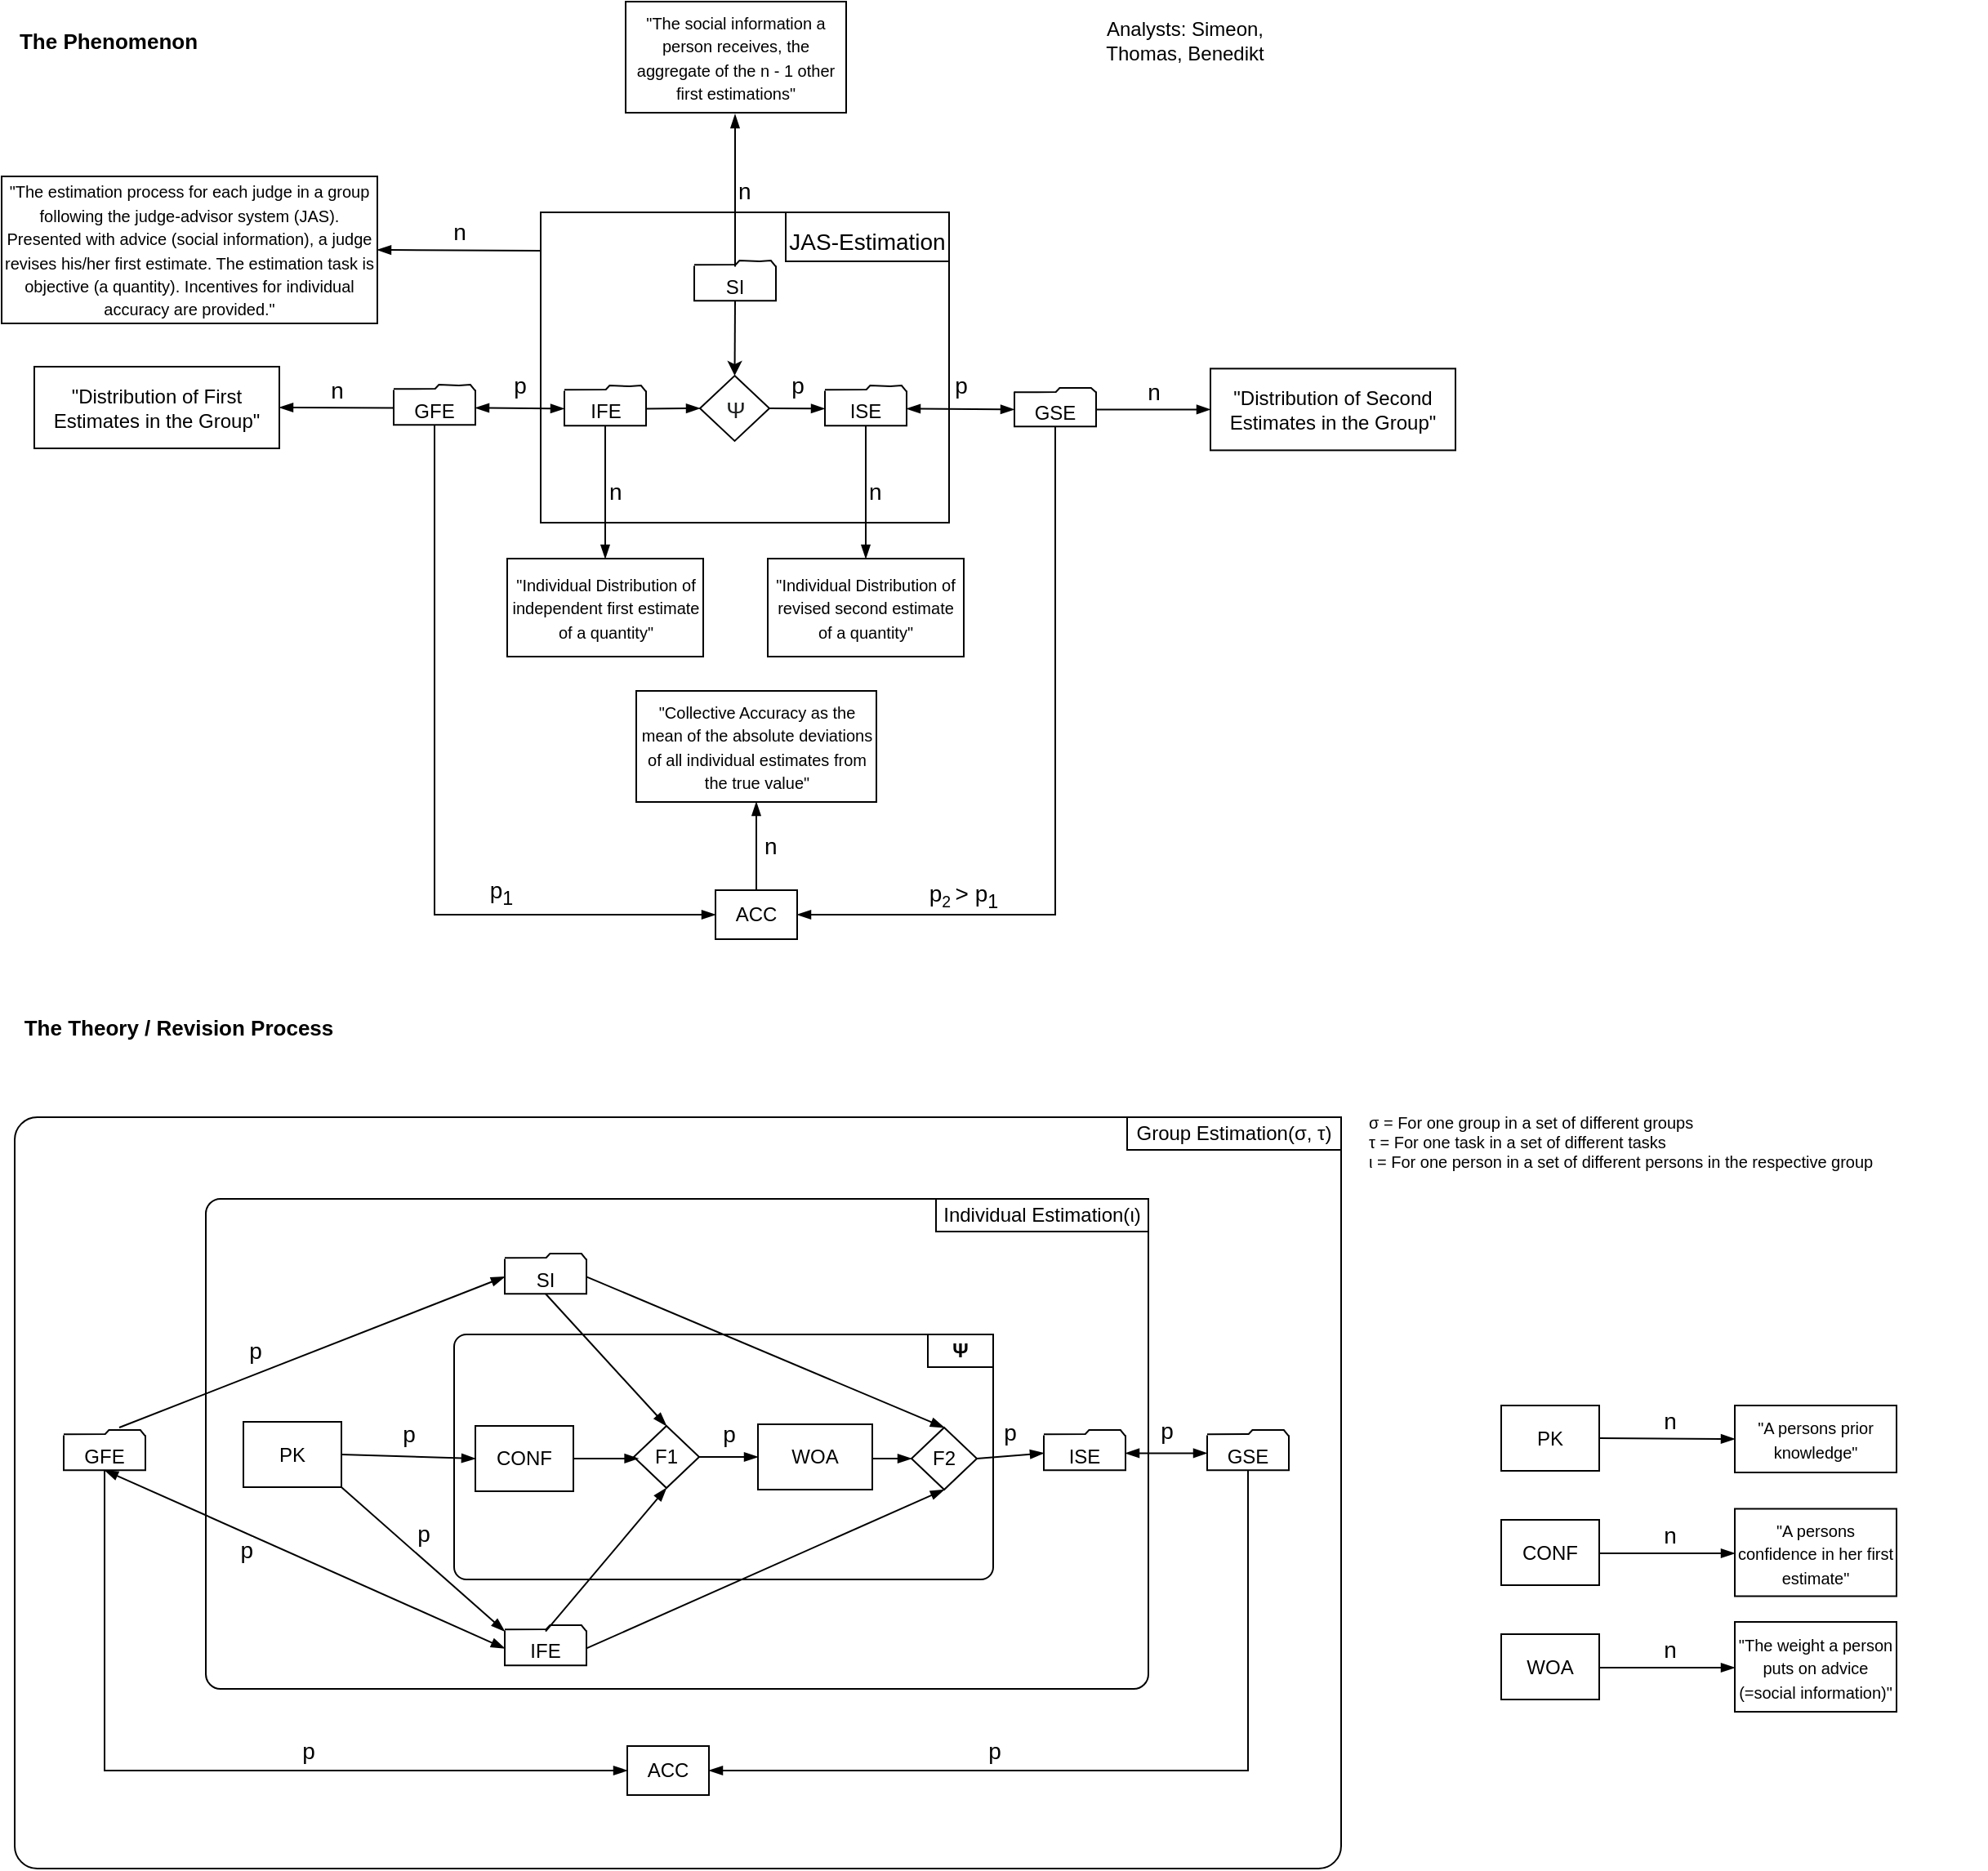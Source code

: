 <mxfile version="26.0.9">
  <diagram name="Seite-1" id="D0O71EZ3dAHFgvD9VpbM">
    <mxGraphModel dx="1646" dy="1906" grid="0" gridSize="10" guides="1" tooltips="1" connect="1" arrows="1" fold="1" page="1" pageScale="1" pageWidth="827" pageHeight="1169" math="0" shadow="0">
      <root>
        <mxCell id="0" />
        <mxCell id="1" parent="0" />
        <mxCell id="2JtB2OqjBHgqzNVbI8b7-13" value="" style="rounded=1;whiteSpace=wrap;html=1;fillColor=none;strokeColor=#000000;arcSize=3;connectable=0;movable=1;" parent="1" vertex="1">
          <mxGeometry x="28" y="704" width="812" height="460" as="geometry" />
        </mxCell>
        <mxCell id="Shn5P3ll9amkj_p7jJET-41" value="" style="group" parent="1" connectable="0" vertex="1">
          <mxGeometry x="320" y="150" width="320" height="200" as="geometry" />
        </mxCell>
        <mxCell id="Shn5P3ll9amkj_p7jJET-42" value="" style="rounded=0;whiteSpace=wrap;html=1;fillColor=none;" parent="Shn5P3ll9amkj_p7jJET-41" vertex="1">
          <mxGeometry x="30" width="250" height="190" as="geometry" />
        </mxCell>
        <mxCell id="Shn5P3ll9amkj_p7jJET-43" value="&lt;font style=&quot;font-size: 14px;&quot;&gt;JAS-Estimation&lt;/font&gt;" style="rounded=0;whiteSpace=wrap;html=1;fontSize=20;" parent="Shn5P3ll9amkj_p7jJET-41" vertex="1">
          <mxGeometry x="180" width="100" height="30" as="geometry" />
        </mxCell>
        <mxCell id="Shn5P3ll9amkj_p7jJET-45" value="" style="endArrow=classic;html=1;rounded=0;entryX=0.5;entryY=0;entryDx=0;entryDy=0;exitX=0.5;exitY=1;exitDx=0;exitDy=0;" parent="Shn5P3ll9amkj_p7jJET-41" source="Shn5P3ll9amkj_p7jJET-91" target="Gq9ENAf4GL5btWEFlGum-12" edge="1">
          <mxGeometry width="50" height="50" relative="1" as="geometry">
            <mxPoint x="150" y="60" as="sourcePoint" />
            <mxPoint x="150.0" y="100" as="targetPoint" />
          </mxGeometry>
        </mxCell>
        <mxCell id="Shn5P3ll9amkj_p7jJET-82" value="" style="group;fillColor=default;fontSize=20;" parent="Shn5P3ll9amkj_p7jJET-41" connectable="0" vertex="1">
          <mxGeometry x="44.5" y="104.5" width="50" height="25" as="geometry" />
        </mxCell>
        <mxCell id="Shn5P3ll9amkj_p7jJET-83" value="" style="endArrow=none;html=1;rounded=0;entryX=1;entryY=0;entryDx=0;entryDy=0;" parent="Shn5P3ll9amkj_p7jJET-82" target="Shn5P3ll9amkj_p7jJET-84" edge="1">
          <mxGeometry width="50" height="50" relative="1" as="geometry">
            <mxPoint y="4.167" as="sourcePoint" />
            <mxPoint x="50" y="4.167" as="targetPoint" />
            <Array as="points">
              <mxPoint x="25.385" y="4" />
              <mxPoint x="27.692" y="1.5" />
              <mxPoint x="40" y="2" />
              <mxPoint x="46.923" y="1.5" />
            </Array>
          </mxGeometry>
        </mxCell>
        <mxCell id="Shn5P3ll9amkj_p7jJET-84" value="&lt;font style=&quot;font-size: 12px;&quot;&gt;IFE&lt;/font&gt;" style="shape=partialRectangle;whiteSpace=wrap;html=1;bottom=1;right=1;left=1;top=0;fillColor=none;routingCenterX=-0.5;fontSize=18;" parent="Shn5P3ll9amkj_p7jJET-82" vertex="1">
          <mxGeometry y="5.278" width="50" height="20.833" as="geometry" />
        </mxCell>
        <mxCell id="Shn5P3ll9amkj_p7jJET-85" value="" style="group;fillColor=default;fontSize=20;" parent="Shn5P3ll9amkj_p7jJET-41" connectable="0" vertex="1">
          <mxGeometry x="204" y="104.5" width="50" height="25" as="geometry" />
        </mxCell>
        <mxCell id="Shn5P3ll9amkj_p7jJET-86" value="" style="endArrow=none;html=1;rounded=0;entryX=1;entryY=0;entryDx=0;entryDy=0;" parent="Shn5P3ll9amkj_p7jJET-85" target="Shn5P3ll9amkj_p7jJET-87" edge="1">
          <mxGeometry width="50" height="50" relative="1" as="geometry">
            <mxPoint y="4.167" as="sourcePoint" />
            <mxPoint x="50" y="4.167" as="targetPoint" />
            <Array as="points">
              <mxPoint x="25.385" y="4" />
              <mxPoint x="27.692" y="1.5" />
              <mxPoint x="40" y="2" />
              <mxPoint x="46.923" y="1.5" />
            </Array>
          </mxGeometry>
        </mxCell>
        <mxCell id="Shn5P3ll9amkj_p7jJET-87" value="&lt;font style=&quot;font-size: 12px;&quot;&gt;ISE&lt;/font&gt;" style="shape=partialRectangle;whiteSpace=wrap;html=1;bottom=1;right=1;left=1;top=0;fillColor=none;routingCenterX=-0.5;fontSize=18;" parent="Shn5P3ll9amkj_p7jJET-85" vertex="1">
          <mxGeometry y="5.278" width="50" height="20.833" as="geometry" />
        </mxCell>
        <mxCell id="Shn5P3ll9amkj_p7jJET-89" value="" style="group;fillColor=default;fontSize=20;" parent="Shn5P3ll9amkj_p7jJET-41" connectable="0" vertex="1">
          <mxGeometry x="124" y="28" width="50" height="25" as="geometry" />
        </mxCell>
        <mxCell id="Shn5P3ll9amkj_p7jJET-90" value="" style="endArrow=none;html=1;rounded=0;entryX=1;entryY=0;entryDx=0;entryDy=0;" parent="Shn5P3ll9amkj_p7jJET-89" target="Shn5P3ll9amkj_p7jJET-91" edge="1">
          <mxGeometry width="50" height="50" relative="1" as="geometry">
            <mxPoint y="4.167" as="sourcePoint" />
            <mxPoint x="50" y="4.167" as="targetPoint" />
            <Array as="points">
              <mxPoint x="25.385" y="4" />
              <mxPoint x="27.692" y="1.5" />
              <mxPoint x="40" y="2" />
              <mxPoint x="46.923" y="1.5" />
            </Array>
          </mxGeometry>
        </mxCell>
        <mxCell id="Shn5P3ll9amkj_p7jJET-91" value="&lt;font style=&quot;font-size: 12px;&quot;&gt;SI&lt;/font&gt;" style="shape=partialRectangle;whiteSpace=wrap;html=1;bottom=1;right=1;left=1;top=0;fillColor=none;routingCenterX=-0.5;fontSize=18;" parent="Shn5P3ll9amkj_p7jJET-89" vertex="1">
          <mxGeometry y="5.278" width="50" height="20.833" as="geometry" />
        </mxCell>
        <mxCell id="Shn5P3ll9amkj_p7jJET-96" value="" style="endArrow=blockThin;html=1;rounded=0;labelPosition=center;verticalLabelPosition=top;align=center;verticalAlign=bottom;spacingBottom=3;strokeWidth=1;endFill=1;exitX=1;exitY=0.5;exitDx=0;exitDy=0;labelBackgroundColor=none;entryX=0;entryY=0.5;entryDx=0;entryDy=0;" parent="Shn5P3ll9amkj_p7jJET-41" source="Shn5P3ll9amkj_p7jJET-84" target="Gq9ENAf4GL5btWEFlGum-12" edge="1">
          <mxGeometry width="50" height="50" relative="1" as="geometry">
            <mxPoint x="94.5" y="119.66" as="sourcePoint" />
            <mxPoint x="130" y="120" as="targetPoint" />
          </mxGeometry>
        </mxCell>
        <mxCell id="Shn5P3ll9amkj_p7jJET-98" value="&lt;font style=&quot;font-size: 14px;&quot;&gt;p&lt;/font&gt;" style="endArrow=blockThin;html=1;rounded=0;labelPosition=center;verticalLabelPosition=top;align=center;verticalAlign=bottom;spacingBottom=3;strokeWidth=1;endFill=1;exitX=1;exitY=0.5;exitDx=0;exitDy=0;labelBackgroundColor=none;entryX=0;entryY=0.5;entryDx=0;entryDy=0;" parent="Shn5P3ll9amkj_p7jJET-41" source="Gq9ENAf4GL5btWEFlGum-12" target="Shn5P3ll9amkj_p7jJET-87" edge="1">
          <mxGeometry width="50" height="50" relative="1" as="geometry">
            <mxPoint x="170.0" y="120" as="sourcePoint" />
            <mxPoint x="200" y="120" as="targetPoint" />
          </mxGeometry>
        </mxCell>
        <mxCell id="Gq9ENAf4GL5btWEFlGum-12" value="&lt;span style=&quot;color: rgb(32, 33, 34); font-family: sans-serif; font-size: 14px; text-align: left; background-color: rgb(255, 255, 255);&quot;&gt;Ψ&lt;/span&gt;" style="rhombus;whiteSpace=wrap;html=1;strokeColor=default;fillColor=default;fontColor=default;fontSize=15;" parent="Shn5P3ll9amkj_p7jJET-41" vertex="1">
          <mxGeometry x="127.5" y="100" width="42.5" height="40" as="geometry" />
        </mxCell>
        <mxCell id="Shn5P3ll9amkj_p7jJET-48" value="&lt;font style=&quot;font-size: 10px;&quot;&gt;&quot;Individual Distribution of independent first estimate of a quantity&quot;&lt;/font&gt;" style="rounded=0;whiteSpace=wrap;html=1;fillColor=#FFFFFF;" parent="1" vertex="1">
          <mxGeometry x="329.5" y="362" width="120" height="60" as="geometry" />
        </mxCell>
        <mxCell id="Shn5P3ll9amkj_p7jJET-52" value="&lt;font style=&quot;font-size: 10px;&quot;&gt;&quot;Individual Distribution of revised second estimate of a quantity&quot;&lt;/font&gt;" style="rounded=0;whiteSpace=wrap;html=1;fillColor=#FFFFFF;" parent="1" vertex="1">
          <mxGeometry x="489" y="362" width="120" height="60" as="geometry" />
        </mxCell>
        <mxCell id="Shn5P3ll9amkj_p7jJET-51" value="&lt;font style=&quot;font-size: 14px;&quot;&gt;n&lt;/font&gt;" style="endArrow=blockThin;html=1;rounded=0;labelPosition=right;verticalLabelPosition=middle;align=left;verticalAlign=middle;strokeWidth=1;endFill=1;entryX=0.5;entryY=0;entryDx=0;entryDy=0;labelBackgroundColor=none;" parent="1" source="Shn5P3ll9amkj_p7jJET-87" target="Shn5P3ll9amkj_p7jJET-52" edge="1">
          <mxGeometry width="50" height="50" relative="1" as="geometry">
            <mxPoint x="550" y="290" as="sourcePoint" />
            <mxPoint x="549.71" y="360" as="targetPoint" />
          </mxGeometry>
        </mxCell>
        <mxCell id="Shn5P3ll9amkj_p7jJET-58" value="&lt;font style=&quot;font-size: 14px;&quot;&gt;n&lt;/font&gt;" style="endArrow=blockThin;html=1;rounded=0;labelPosition=center;verticalLabelPosition=top;align=center;verticalAlign=bottom;strokeWidth=1;endFill=1;exitX=0;exitY=0.124;exitDx=0;exitDy=0;exitPerimeter=0;entryX=1;entryY=0.5;entryDx=0;entryDy=0;" parent="1" source="Shn5P3ll9amkj_p7jJET-42" target="Shn5P3ll9amkj_p7jJET-59" edge="1">
          <mxGeometry width="50" height="50" relative="1" as="geometry">
            <mxPoint x="350" y="170" as="sourcePoint" />
            <mxPoint x="250" y="170" as="targetPoint" />
          </mxGeometry>
        </mxCell>
        <mxCell id="Shn5P3ll9amkj_p7jJET-59" value="&lt;font style=&quot;font-size: 10px;&quot;&gt;&quot;The estimation process for each judge in a group following the judge-advisor system (JAS). Presented with advice (social information), a judge revises his/her first estimate. The estimation task is objective (a quantity). Incentives for individual accuracy are provided.&quot;&lt;/font&gt;" style="rounded=0;whiteSpace=wrap;html=1;fillColor=#FFFFFF;" parent="1" vertex="1">
          <mxGeometry x="20" y="128" width="230" height="90" as="geometry" />
        </mxCell>
        <mxCell id="Gq9ENAf4GL5btWEFlGum-8" value="&lt;div&gt;&lt;span lang=&quot;und-Grek&quot; class=&quot;Grek&quot;&gt;σ = For one group in a set of different groups&lt;/span&gt;&lt;/div&gt;&lt;div&gt;&lt;span lang=&quot;und-Grek&quot; class=&quot;Grek&quot;&gt;τ = For one task in a set of different tasks&lt;/span&gt;&lt;/div&gt;&lt;div&gt;&lt;span lang=&quot;und-Grek&quot; class=&quot;Grek&quot;&gt;ι = For one person in a set of different persons in the respective group&lt;/span&gt;&lt;/div&gt;" style="text;html=1;align=left;verticalAlign=middle;whiteSpace=wrap;rounded=0;fontSize=10;" parent="1" vertex="1">
          <mxGeometry x="855" y="704" width="380" height="30" as="geometry" />
        </mxCell>
        <mxCell id="Shn5P3ll9amkj_p7jJET-102" value="" style="group;fillColor=default;fontSize=20;" parent="1" connectable="0" vertex="1">
          <mxGeometry x="640" y="256" width="50" height="25" as="geometry" />
        </mxCell>
        <mxCell id="Shn5P3ll9amkj_p7jJET-103" value="" style="endArrow=none;html=1;rounded=0;entryX=1;entryY=0;entryDx=0;entryDy=0;" parent="Shn5P3ll9amkj_p7jJET-102" target="Shn5P3ll9amkj_p7jJET-104" edge="1">
          <mxGeometry width="50" height="50" relative="1" as="geometry">
            <mxPoint y="4.167" as="sourcePoint" />
            <mxPoint x="50" y="4.167" as="targetPoint" />
            <Array as="points">
              <mxPoint x="25.385" y="4" />
              <mxPoint x="27.692" y="1.5" />
              <mxPoint x="46.923" y="1.5" />
            </Array>
          </mxGeometry>
        </mxCell>
        <mxCell id="Shn5P3ll9amkj_p7jJET-104" value="&lt;font style=&quot;font-size: 12px;&quot;&gt;GSE&lt;/font&gt;" style="shape=partialRectangle;whiteSpace=wrap;html=1;bottom=1;right=1;left=1;top=0;fillColor=none;routingCenterX=-0.5;fontSize=18;" parent="Shn5P3ll9amkj_p7jJET-102" vertex="1">
          <mxGeometry y="4.278" width="50" height="20.833" as="geometry" />
        </mxCell>
        <mxCell id="Shn5P3ll9amkj_p7jJET-105" value="&lt;font style=&quot;font-size: 14px;&quot;&gt;p&lt;/font&gt;" style="endArrow=blockThin;html=1;rounded=0;labelPosition=center;verticalLabelPosition=top;align=center;verticalAlign=bottom;spacingBottom=3;strokeWidth=1;endFill=1;entryX=0;entryY=0.5;entryDx=0;entryDy=0;exitX=1;exitY=0.5;exitDx=0;exitDy=0;labelBackgroundColor=none;startArrow=blockThin;startFill=1;" parent="1" source="Shn5P3ll9amkj_p7jJET-87" target="Shn5P3ll9amkj_p7jJET-104" edge="1">
          <mxGeometry width="50" height="50" relative="1" as="geometry">
            <mxPoint x="580" y="276" as="sourcePoint" />
            <mxPoint x="581" y="305.83" as="targetPoint" />
          </mxGeometry>
        </mxCell>
        <mxCell id="Shn5P3ll9amkj_p7jJET-106" value="" style="group;fillColor=default;fontSize=20;" parent="1" connectable="0" vertex="1">
          <mxGeometry x="260" y="254" width="50" height="25" as="geometry" />
        </mxCell>
        <mxCell id="Shn5P3ll9amkj_p7jJET-107" value="" style="endArrow=none;html=1;rounded=0;entryX=1;entryY=0;entryDx=0;entryDy=0;" parent="Shn5P3ll9amkj_p7jJET-106" target="Shn5P3ll9amkj_p7jJET-108" edge="1">
          <mxGeometry width="50" height="50" relative="1" as="geometry">
            <mxPoint y="4.167" as="sourcePoint" />
            <mxPoint x="50" y="4.167" as="targetPoint" />
            <Array as="points">
              <mxPoint x="25.385" y="4" />
              <mxPoint x="27.692" y="1.5" />
              <mxPoint x="40" y="2" />
              <mxPoint x="46.923" y="1.5" />
            </Array>
          </mxGeometry>
        </mxCell>
        <mxCell id="Shn5P3ll9amkj_p7jJET-108" value="&lt;font style=&quot;font-size: 12px;&quot;&gt;GFE&lt;/font&gt;" style="shape=partialRectangle;whiteSpace=wrap;html=1;bottom=1;right=1;left=1;top=0;fillColor=none;routingCenterX=-0.5;fontSize=18;" parent="Shn5P3ll9amkj_p7jJET-106" vertex="1">
          <mxGeometry y="5.278" width="50" height="20.833" as="geometry" />
        </mxCell>
        <mxCell id="Shn5P3ll9amkj_p7jJET-109" value="&lt;font style=&quot;font-size: 14px;&quot;&gt;p&lt;/font&gt;" style="endArrow=blockThin;html=1;rounded=0;labelPosition=center;verticalLabelPosition=top;align=center;verticalAlign=bottom;spacingBottom=3;strokeWidth=1;endFill=1;entryX=1;entryY=0.5;entryDx=0;entryDy=0;exitX=0;exitY=0.5;exitDx=0;exitDy=0;labelBackgroundColor=none;startArrow=blockThin;startFill=1;" parent="1" source="Shn5P3ll9amkj_p7jJET-84" target="Shn5P3ll9amkj_p7jJET-108" edge="1">
          <mxGeometry width="50" height="50" relative="1" as="geometry">
            <mxPoint x="362" y="266" as="sourcePoint" />
            <mxPoint x="520" y="268" as="targetPoint" />
          </mxGeometry>
        </mxCell>
        <mxCell id="Shn5P3ll9amkj_p7jJET-47" value="&lt;font style=&quot;font-size: 14px;&quot;&gt;n&lt;/font&gt;" style="endArrow=blockThin;html=1;rounded=0;labelPosition=right;verticalLabelPosition=middle;align=left;verticalAlign=middle;strokeWidth=1;endFill=1;exitX=0.5;exitY=1;exitDx=0;exitDy=0;entryX=0.5;entryY=0;entryDx=0;entryDy=0;labelBackgroundColor=none;" parent="1" source="Shn5P3ll9amkj_p7jJET-84" target="Shn5P3ll9amkj_p7jJET-48" edge="1">
          <mxGeometry width="50" height="50" relative="1" as="geometry">
            <mxPoint x="390" y="290" as="sourcePoint" />
            <mxPoint x="390" y="360" as="targetPoint" />
          </mxGeometry>
        </mxCell>
        <mxCell id="Shn5P3ll9amkj_p7jJET-53" value="&lt;font style=&quot;font-size: 14px;&quot;&gt;n&lt;/font&gt;" style="endArrow=blockThin;html=1;rounded=0;labelPosition=right;verticalLabelPosition=middle;align=left;verticalAlign=middle;strokeWidth=1;endFill=1;exitX=0.5;exitY=0;exitDx=0;exitDy=0;entryX=0.5;entryY=1;entryDx=0;entryDy=0;" parent="1" source="Shn5P3ll9amkj_p7jJET-91" edge="1">
          <mxGeometry width="50" height="50" relative="1" as="geometry">
            <mxPoint x="470" y="170" as="sourcePoint" />
            <mxPoint x="469" y="90" as="targetPoint" />
          </mxGeometry>
        </mxCell>
        <mxCell id="Shn5P3ll9amkj_p7jJET-114" value="&lt;b&gt;&lt;font style=&quot;font-size: 13px;&quot;&gt;The Theory / Revision Process&lt;/font&gt;&lt;/b&gt;" style="text;html=1;align=center;verticalAlign=middle;resizable=0;points=[];autosize=1;strokeColor=none;fillColor=none;" parent="1" vertex="1">
          <mxGeometry x="23" y="634" width="210" height="30" as="geometry" />
        </mxCell>
        <mxCell id="Shn5P3ll9amkj_p7jJET-115" value="&lt;b&gt;&lt;font style=&quot;font-size: 13px;&quot;&gt;The Phenomenon&lt;/font&gt;&lt;/b&gt;" style="text;html=1;align=center;verticalAlign=middle;resizable=0;points=[];autosize=1;strokeColor=none;fillColor=none;" parent="1" vertex="1">
          <mxGeometry x="20" y="30" width="130" height="30" as="geometry" />
        </mxCell>
        <mxCell id="Shn5P3ll9amkj_p7jJET-116" value="Analysts: Simeon,&lt;div&gt;Thomas, Benedikt&lt;/div&gt;" style="text;html=1;align=center;verticalAlign=middle;resizable=0;points=[];autosize=1;strokeColor=none;fillColor=none;" parent="1" vertex="1">
          <mxGeometry x="684" y="25" width="120" height="40" as="geometry" />
        </mxCell>
        <mxCell id="UKQC7e8_5x6JFnvkk0Rx-1" value="&quot;Distribution of First Estimates in the Group&quot;" style="rounded=0;whiteSpace=wrap;html=1;fillColor=#FFFFFF;" parent="1" vertex="1">
          <mxGeometry x="40" y="244.5" width="150" height="50" as="geometry" />
        </mxCell>
        <mxCell id="UKQC7e8_5x6JFnvkk0Rx-3" value="&quot;Distribution of Second Estimates in the Group&quot;" style="rounded=0;whiteSpace=wrap;html=1;fillColor=#FFFFFF;" parent="1" vertex="1">
          <mxGeometry x="760" y="245.69" width="150" height="50" as="geometry" />
        </mxCell>
        <mxCell id="EcNodhHBkDYcohw0A-AJ-27" value="&lt;font style=&quot;font-size: 14px;&quot;&gt;n&lt;/font&gt;" style="endArrow=blockThin;html=1;rounded=0;labelPosition=center;verticalLabelPosition=top;align=center;verticalAlign=bottom;strokeWidth=1;endFill=1;entryX=0;entryY=0.5;entryDx=0;entryDy=0;exitX=1;exitY=0.5;exitDx=0;exitDy=0;" parent="1" source="Shn5P3ll9amkj_p7jJET-104" target="UKQC7e8_5x6JFnvkk0Rx-3" edge="1">
          <mxGeometry width="50" height="50" relative="1" as="geometry">
            <mxPoint x="730" y="280" as="sourcePoint" />
            <mxPoint x="910" y="340" as="targetPoint" />
          </mxGeometry>
        </mxCell>
        <mxCell id="EcNodhHBkDYcohw0A-AJ-28" value="&lt;font style=&quot;font-size: 14px;&quot;&gt;n&lt;/font&gt;" style="endArrow=blockThin;html=1;rounded=0;labelPosition=center;verticalLabelPosition=top;align=center;verticalAlign=bottom;strokeWidth=1;endFill=1;exitX=0;exitY=0.5;exitDx=0;exitDy=0;entryX=1;entryY=0.5;entryDx=0;entryDy=0;" parent="1" source="Shn5P3ll9amkj_p7jJET-108" target="UKQC7e8_5x6JFnvkk0Rx-1" edge="1">
          <mxGeometry width="50" height="50" relative="1" as="geometry">
            <mxPoint x="90" y="340" as="sourcePoint" />
            <mxPoint x="250" y="340" as="targetPoint" />
          </mxGeometry>
        </mxCell>
        <mxCell id="XB47ITi09C_r8p_tS3dC-8" value="" style="rounded=1;whiteSpace=wrap;html=1;strokeColor=#000000;fillColor=none;arcSize=3;connectable=0;movable=1;" parent="1" vertex="1">
          <mxGeometry x="145" y="754" width="577" height="300" as="geometry" />
        </mxCell>
        <mxCell id="XB47ITi09C_r8p_tS3dC-9" value="Individual Estimation(&lt;span class=&quot;Grek&quot; lang=&quot;und-Grek&quot;&gt;ι&lt;/span&gt;)" style="rounded=0;whiteSpace=wrap;html=1;fontSize=12;" parent="1" vertex="1">
          <mxGeometry x="592" y="754" width="130" height="20" as="geometry" />
        </mxCell>
        <mxCell id="XB47ITi09C_r8p_tS3dC-11" value="" style="group;rounded=1;arcSize=8;movable=1;connectable=0;" parent="1" vertex="1" connectable="0">
          <mxGeometry x="297" y="837" width="330" height="179" as="geometry" />
        </mxCell>
        <mxCell id="XB47ITi09C_r8p_tS3dC-12" value="" style="rounded=1;whiteSpace=wrap;html=1;fillColor=none;arcSize=5;connectable=0;movable=1;" parent="XB47ITi09C_r8p_tS3dC-11" vertex="1">
          <mxGeometry width="330" height="150" as="geometry" />
        </mxCell>
        <mxCell id="XB47ITi09C_r8p_tS3dC-42" value="CONF" style="rounded=0;whiteSpace=wrap;html=1;" parent="XB47ITi09C_r8p_tS3dC-11" vertex="1">
          <mxGeometry x="13" y="56" width="60" height="40" as="geometry" />
        </mxCell>
        <mxCell id="XB47ITi09C_r8p_tS3dC-43" value="F1" style="rhombus;whiteSpace=wrap;html=1;" parent="XB47ITi09C_r8p_tS3dC-11" vertex="1">
          <mxGeometry x="110" y="56" width="40" height="38" as="geometry" />
        </mxCell>
        <mxCell id="XB47ITi09C_r8p_tS3dC-45" value="" style="endArrow=blockThin;html=1;rounded=0;strokeWidth=1;endFill=1;exitX=1;exitY=0.5;exitDx=0;exitDy=0;entryX=0.07;entryY=0.525;entryDx=0;entryDy=0;entryPerimeter=0;" parent="XB47ITi09C_r8p_tS3dC-11" source="XB47ITi09C_r8p_tS3dC-42" target="XB47ITi09C_r8p_tS3dC-43" edge="1">
          <mxGeometry width="50" height="50" relative="1" as="geometry">
            <mxPoint x="80" y="110" as="sourcePoint" />
            <mxPoint x="120" y="137" as="targetPoint" />
          </mxGeometry>
        </mxCell>
        <mxCell id="EQBwjj2KJEkhYj3dMZCi-1" value="F2" style="rhombus;whiteSpace=wrap;html=1;" parent="XB47ITi09C_r8p_tS3dC-11" vertex="1">
          <mxGeometry x="280" y="57" width="40" height="38" as="geometry" />
        </mxCell>
        <mxCell id="EQBwjj2KJEkhYj3dMZCi-2" value="" style="endArrow=blockThin;html=1;rounded=0;strokeWidth=1;endFill=1;exitX=1;exitY=0.5;exitDx=0;exitDy=0;entryX=0;entryY=0.5;entryDx=0;entryDy=0;" parent="XB47ITi09C_r8p_tS3dC-11" target="EQBwjj2KJEkhYj3dMZCi-1" edge="1">
          <mxGeometry width="50" height="50" relative="1" as="geometry">
            <mxPoint x="240" y="76" as="sourcePoint" />
            <mxPoint x="185" y="86" as="targetPoint" />
          </mxGeometry>
        </mxCell>
        <mxCell id="2JtB2OqjBHgqzNVbI8b7-4" value="WOA" style="rounded=0;whiteSpace=wrap;html=1;" parent="XB47ITi09C_r8p_tS3dC-11" vertex="1">
          <mxGeometry x="186" y="55" width="70" height="40" as="geometry" />
        </mxCell>
        <mxCell id="2JtB2OqjBHgqzNVbI8b7-6" value="&lt;span class=&quot;Grek&quot; lang=&quot;und-Grek&quot;&gt;&lt;b&gt;Ψ&lt;/b&gt;&lt;/span&gt;" style="rounded=0;whiteSpace=wrap;html=1;" parent="XB47ITi09C_r8p_tS3dC-11" vertex="1">
          <mxGeometry x="290" width="40" height="20" as="geometry" />
        </mxCell>
        <mxCell id="2JtB2OqjBHgqzNVbI8b7-27" value="&lt;font&gt;p&lt;/font&gt;" style="endArrow=blockThin;html=1;rounded=0;labelPosition=center;verticalLabelPosition=top;align=center;verticalAlign=bottom;spacingBottom=3;strokeWidth=1;endFill=1;exitX=1;exitY=0.5;exitDx=0;exitDy=0;entryX=0;entryY=0.5;entryDx=0;entryDy=0;fontSize=14;" parent="XB47ITi09C_r8p_tS3dC-11" source="XB47ITi09C_r8p_tS3dC-43" target="2JtB2OqjBHgqzNVbI8b7-4" edge="1">
          <mxGeometry width="50" height="50" relative="1" as="geometry">
            <mxPoint x="153" y="39.5" as="sourcePoint" />
            <mxPoint x="313" y="39.5" as="targetPoint" />
          </mxGeometry>
        </mxCell>
        <mxCell id="XB47ITi09C_r8p_tS3dC-15" value="" style="group;fillColor=default;fontSize=20;" parent="1" connectable="0" vertex="1">
          <mxGeometry x="328" y="786" width="50" height="25" as="geometry" />
        </mxCell>
        <mxCell id="XB47ITi09C_r8p_tS3dC-16" value="" style="endArrow=none;html=1;rounded=0;entryX=1;entryY=0;entryDx=0;entryDy=0;" parent="XB47ITi09C_r8p_tS3dC-15" target="XB47ITi09C_r8p_tS3dC-17" edge="1">
          <mxGeometry width="50" height="50" relative="1" as="geometry">
            <mxPoint y="4.167" as="sourcePoint" />
            <mxPoint x="50" y="4.167" as="targetPoint" />
            <Array as="points">
              <mxPoint x="25.385" y="4" />
              <mxPoint x="27.692" y="1.5" />
              <mxPoint x="46.923" y="1.5" />
            </Array>
          </mxGeometry>
        </mxCell>
        <mxCell id="XB47ITi09C_r8p_tS3dC-17" value="&lt;font style=&quot;font-size: 12px;&quot;&gt;SI&lt;/font&gt;" style="shape=partialRectangle;whiteSpace=wrap;html=1;bottom=1;right=1;left=1;top=0;fillColor=none;routingCenterX=-0.5;fontSize=18;" parent="XB47ITi09C_r8p_tS3dC-15" vertex="1">
          <mxGeometry y="5.278" width="50" height="20.833" as="geometry" />
        </mxCell>
        <mxCell id="XB47ITi09C_r8p_tS3dC-35" value="" style="group;fillColor=default;fontSize=20;" parent="1" connectable="0" vertex="1">
          <mxGeometry x="328" y="1013.5" width="50" height="25" as="geometry" />
        </mxCell>
        <mxCell id="XB47ITi09C_r8p_tS3dC-36" value="" style="endArrow=none;html=1;rounded=0;entryX=1;entryY=0;entryDx=0;entryDy=0;" parent="XB47ITi09C_r8p_tS3dC-35" target="XB47ITi09C_r8p_tS3dC-37" edge="1">
          <mxGeometry width="50" height="50" relative="1" as="geometry">
            <mxPoint y="4.167" as="sourcePoint" />
            <mxPoint x="50" y="4.167" as="targetPoint" />
            <Array as="points">
              <mxPoint x="25.385" y="4" />
              <mxPoint x="27.692" y="1.5" />
              <mxPoint x="46.923" y="1.5" />
            </Array>
          </mxGeometry>
        </mxCell>
        <mxCell id="XB47ITi09C_r8p_tS3dC-37" value="&lt;font style=&quot;font-size: 12px;&quot;&gt;IFE&lt;/font&gt;" style="shape=partialRectangle;whiteSpace=wrap;html=1;bottom=1;right=1;left=1;top=0;fillColor=none;routingCenterX=-0.5;fontSize=18;" parent="XB47ITi09C_r8p_tS3dC-35" vertex="1">
          <mxGeometry y="5.278" width="50" height="20.833" as="geometry" />
        </mxCell>
        <mxCell id="XB47ITi09C_r8p_tS3dC-47" value="" style="endArrow=blockThin;html=1;rounded=0;strokeWidth=1;endFill=1;exitX=0.5;exitY=1;exitDx=0;exitDy=0;entryX=0.5;entryY=0;entryDx=0;entryDy=0;" parent="1" source="XB47ITi09C_r8p_tS3dC-17" target="XB47ITi09C_r8p_tS3dC-43" edge="1">
          <mxGeometry width="50" height="50" relative="1" as="geometry">
            <mxPoint x="430" y="854.5" as="sourcePoint" />
            <mxPoint x="470" y="881.5" as="targetPoint" />
          </mxGeometry>
        </mxCell>
        <mxCell id="XB47ITi09C_r8p_tS3dC-48" value="" style="endArrow=blockThin;html=1;rounded=0;strokeWidth=1;endFill=1;exitX=0.5;exitY=0;exitDx=0;exitDy=0;entryX=0.5;entryY=1;entryDx=0;entryDy=0;" parent="1" source="XB47ITi09C_r8p_tS3dC-37" target="XB47ITi09C_r8p_tS3dC-43" edge="1">
          <mxGeometry width="50" height="50" relative="1" as="geometry">
            <mxPoint x="415" y="914.5" as="sourcePoint" />
            <mxPoint x="455" y="941.5" as="targetPoint" />
          </mxGeometry>
        </mxCell>
        <mxCell id="EQBwjj2KJEkhYj3dMZCi-3" value="" style="endArrow=blockThin;html=1;rounded=0;strokeWidth=1;endFill=1;exitX=1;exitY=0.5;exitDx=0;exitDy=0;entryX=0.5;entryY=1;entryDx=0;entryDy=0;" parent="1" source="XB47ITi09C_r8p_tS3dC-37" target="EQBwjj2KJEkhYj3dMZCi-1" edge="1">
          <mxGeometry width="50" height="50" relative="1" as="geometry">
            <mxPoint x="465" y="930.5" as="sourcePoint" />
            <mxPoint x="490" y="930.5" as="targetPoint" />
          </mxGeometry>
        </mxCell>
        <mxCell id="EQBwjj2KJEkhYj3dMZCi-4" value="" style="endArrow=blockThin;html=1;rounded=0;strokeWidth=1;endFill=1;exitX=1;exitY=0.5;exitDx=0;exitDy=0;entryX=0.5;entryY=0;entryDx=0;entryDy=0;" parent="1" source="XB47ITi09C_r8p_tS3dC-17" target="EQBwjj2KJEkhYj3dMZCi-1" edge="1">
          <mxGeometry width="50" height="50" relative="1" as="geometry">
            <mxPoint x="475" y="940.5" as="sourcePoint" />
            <mxPoint x="500" y="940.5" as="targetPoint" />
          </mxGeometry>
        </mxCell>
        <mxCell id="EQBwjj2KJEkhYj3dMZCi-6" value="" style="group;fillColor=default;fontSize=20;" parent="1" connectable="0" vertex="1">
          <mxGeometry x="658" y="894" width="50" height="25" as="geometry" />
        </mxCell>
        <mxCell id="EQBwjj2KJEkhYj3dMZCi-7" value="" style="endArrow=none;html=1;rounded=0;entryX=1;entryY=0;entryDx=0;entryDy=0;" parent="EQBwjj2KJEkhYj3dMZCi-6" target="EQBwjj2KJEkhYj3dMZCi-8" edge="1">
          <mxGeometry width="50" height="50" relative="1" as="geometry">
            <mxPoint y="4.167" as="sourcePoint" />
            <mxPoint x="50" y="4.167" as="targetPoint" />
            <Array as="points">
              <mxPoint x="25.385" y="4" />
              <mxPoint x="27.692" y="1.5" />
              <mxPoint x="46.923" y="1.5" />
            </Array>
          </mxGeometry>
        </mxCell>
        <mxCell id="EQBwjj2KJEkhYj3dMZCi-8" value="&lt;font style=&quot;font-size: 12px;&quot;&gt;ISE&lt;/font&gt;" style="shape=partialRectangle;whiteSpace=wrap;html=1;bottom=1;right=1;left=1;top=0;fillColor=none;routingCenterX=-0.5;fontSize=18;" parent="EQBwjj2KJEkhYj3dMZCi-6" vertex="1">
          <mxGeometry y="5.278" width="50" height="20.833" as="geometry" />
        </mxCell>
        <mxCell id="2JtB2OqjBHgqzNVbI8b7-8" value="" style="group;fillColor=default;fontSize=20;" parent="1" connectable="0" vertex="1">
          <mxGeometry x="58" y="894" width="50" height="25" as="geometry" />
        </mxCell>
        <mxCell id="2JtB2OqjBHgqzNVbI8b7-9" value="" style="endArrow=none;html=1;rounded=0;entryX=1;entryY=0;entryDx=0;entryDy=0;" parent="2JtB2OqjBHgqzNVbI8b7-8" target="2JtB2OqjBHgqzNVbI8b7-10" edge="1">
          <mxGeometry width="50" height="50" relative="1" as="geometry">
            <mxPoint y="4.167" as="sourcePoint" />
            <mxPoint x="50" y="4.167" as="targetPoint" />
            <Array as="points">
              <mxPoint x="25.385" y="4" />
              <mxPoint x="27.692" y="1.5" />
              <mxPoint x="46.923" y="1.5" />
            </Array>
          </mxGeometry>
        </mxCell>
        <mxCell id="2JtB2OqjBHgqzNVbI8b7-10" value="&lt;font style=&quot;font-size: 12px;&quot;&gt;GFE&lt;/font&gt;" style="shape=partialRectangle;whiteSpace=wrap;html=1;bottom=1;right=1;left=1;top=0;fillColor=none;routingCenterX=-0.5;fontSize=18;" parent="2JtB2OqjBHgqzNVbI8b7-8" vertex="1">
          <mxGeometry y="5.278" width="50" height="20.833" as="geometry" />
        </mxCell>
        <mxCell id="2JtB2OqjBHgqzNVbI8b7-14" value="Group Estimation(&lt;span class=&quot;Grek&quot; lang=&quot;und-Grek&quot;&gt;σ, &lt;/span&gt;τ)" style="rounded=0;whiteSpace=wrap;html=1;fontSize=12;" parent="1" vertex="1">
          <mxGeometry x="709" y="704" width="131" height="20" as="geometry" />
        </mxCell>
        <mxCell id="2JtB2OqjBHgqzNVbI8b7-20" value="" style="group;fillColor=default;fontSize=20;" parent="1" connectable="0" vertex="1">
          <mxGeometry x="758" y="894" width="50" height="25" as="geometry" />
        </mxCell>
        <mxCell id="2JtB2OqjBHgqzNVbI8b7-21" value="" style="endArrow=none;html=1;rounded=0;entryX=1;entryY=0;entryDx=0;entryDy=0;" parent="2JtB2OqjBHgqzNVbI8b7-20" target="2JtB2OqjBHgqzNVbI8b7-22" edge="1">
          <mxGeometry width="50" height="50" relative="1" as="geometry">
            <mxPoint y="4.167" as="sourcePoint" />
            <mxPoint x="50" y="4.167" as="targetPoint" />
            <Array as="points">
              <mxPoint x="25.385" y="4" />
              <mxPoint x="27.692" y="1.5" />
              <mxPoint x="46.923" y="1.5" />
            </Array>
          </mxGeometry>
        </mxCell>
        <mxCell id="2JtB2OqjBHgqzNVbI8b7-22" value="&lt;font style=&quot;font-size: 12px;&quot;&gt;GSE&lt;/font&gt;" style="shape=partialRectangle;whiteSpace=wrap;html=1;bottom=1;right=1;left=1;top=0;fillColor=none;routingCenterX=-0.5;fontSize=18;" parent="2JtB2OqjBHgqzNVbI8b7-20" vertex="1">
          <mxGeometry y="5.278" width="50" height="20.833" as="geometry" />
        </mxCell>
        <mxCell id="2JtB2OqjBHgqzNVbI8b7-23" value="&lt;font&gt;p&lt;/font&gt;" style="endArrow=blockThin;html=1;rounded=0;labelPosition=center;verticalLabelPosition=top;align=center;verticalAlign=bottom;spacingBottom=3;strokeWidth=1;endFill=1;exitX=1;exitY=0.5;exitDx=0;exitDy=0;entryX=0;entryY=0.5;entryDx=0;entryDy=0;fontSize=14;startArrow=blockThin;startFill=1;" parent="1" source="EQBwjj2KJEkhYj3dMZCi-8" target="2JtB2OqjBHgqzNVbI8b7-22" edge="1">
          <mxGeometry width="50" height="50" relative="1" as="geometry">
            <mxPoint x="768" y="854" as="sourcePoint" />
            <mxPoint x="928" y="854" as="targetPoint" />
          </mxGeometry>
        </mxCell>
        <mxCell id="2JtB2OqjBHgqzNVbI8b7-24" value="&lt;font&gt;p&lt;/font&gt;" style="endArrow=blockThin;html=1;rounded=0;labelPosition=center;verticalLabelPosition=top;align=center;verticalAlign=bottom;spacingBottom=6;strokeWidth=1;endFill=1;entryX=0;entryY=0.5;entryDx=0;entryDy=0;fontSize=14;spacingRight=9;" parent="1" target="XB47ITi09C_r8p_tS3dC-17" edge="1">
          <mxGeometry x="-0.27" y="-4" width="50" height="50" relative="1" as="geometry">
            <mxPoint x="92" y="894" as="sourcePoint" />
            <mxPoint x="368" y="764" as="targetPoint" />
            <mxPoint as="offset" />
          </mxGeometry>
        </mxCell>
        <mxCell id="2JtB2OqjBHgqzNVbI8b7-25" value="&lt;font&gt;p&lt;/font&gt;" style="endArrow=blockThin;html=1;rounded=0;labelPosition=left;verticalLabelPosition=middle;align=right;verticalAlign=middle;spacingBottom=3;strokeWidth=1;endFill=1;exitX=0;exitY=0.5;exitDx=0;exitDy=0;entryX=0.5;entryY=1;entryDx=0;entryDy=0;startArrow=blockThin;startFill=1;fontSize=14;spacingRight=5;spacingTop=13;" parent="1" source="XB47ITi09C_r8p_tS3dC-37" target="2JtB2OqjBHgqzNVbI8b7-10" edge="1">
          <mxGeometry x="0.207" y="1" width="50" height="50" relative="1" as="geometry">
            <mxPoint x="268" y="1064" as="sourcePoint" />
            <mxPoint x="428" y="1064" as="targetPoint" />
            <mxPoint as="offset" />
          </mxGeometry>
        </mxCell>
        <mxCell id="2JtB2OqjBHgqzNVbI8b7-31" value="ACC" style="rounded=0;whiteSpace=wrap;html=1;" parent="1" vertex="1">
          <mxGeometry x="403" y="1089" width="50" height="30" as="geometry" />
        </mxCell>
        <mxCell id="2JtB2OqjBHgqzNVbI8b7-33" style="edgeStyle=orthogonalEdgeStyle;rounded=0;orthogonalLoop=1;jettySize=auto;html=1;exitX=0.5;exitY=1;exitDx=0;exitDy=0;entryX=0;entryY=0.5;entryDx=0;entryDy=0;endArrow=blockThin;endFill=1;" parent="1" source="2JtB2OqjBHgqzNVbI8b7-10" target="2JtB2OqjBHgqzNVbI8b7-31" edge="1">
          <mxGeometry relative="1" as="geometry" />
        </mxCell>
        <mxCell id="2JtB2OqjBHgqzNVbI8b7-34" style="edgeStyle=orthogonalEdgeStyle;rounded=0;orthogonalLoop=1;jettySize=auto;html=1;exitX=0.5;exitY=1;exitDx=0;exitDy=0;entryX=1;entryY=0.5;entryDx=0;entryDy=0;endArrow=blockThin;endFill=1;" parent="1" source="2JtB2OqjBHgqzNVbI8b7-22" target="2JtB2OqjBHgqzNVbI8b7-31" edge="1">
          <mxGeometry relative="1" as="geometry" />
        </mxCell>
        <mxCell id="2JtB2OqjBHgqzNVbI8b7-40" value="PK" style="rounded=0;whiteSpace=wrap;html=1;" parent="1" vertex="1">
          <mxGeometry x="168" y="890.5" width="60" height="40" as="geometry" />
        </mxCell>
        <mxCell id="2JtB2OqjBHgqzNVbI8b7-41" value="&lt;font&gt;p&lt;/font&gt;" style="endArrow=blockThin;html=1;rounded=0;labelPosition=center;verticalLabelPosition=top;align=center;verticalAlign=bottom;spacingBottom=5;strokeWidth=1;endFill=1;exitX=1;exitY=1;exitDx=0;exitDy=0;entryX=0;entryY=0;entryDx=0;entryDy=0;fontSize=14;" parent="1" source="2JtB2OqjBHgqzNVbI8b7-40" target="XB47ITi09C_r8p_tS3dC-37" edge="1">
          <mxGeometry width="50" height="50" relative="1" as="geometry">
            <mxPoint x="298" y="864" as="sourcePoint" />
            <mxPoint x="458" y="864" as="targetPoint" />
          </mxGeometry>
        </mxCell>
        <mxCell id="2JtB2OqjBHgqzNVbI8b7-42" value="&lt;font&gt;p&lt;/font&gt;" style="endArrow=blockThin;html=1;rounded=0;labelPosition=center;verticalLabelPosition=top;align=center;verticalAlign=bottom;spacingBottom=3;strokeWidth=1;endFill=1;exitX=1;exitY=0.5;exitDx=0;exitDy=0;entryX=0;entryY=0.5;entryDx=0;entryDy=0;fontSize=14;" parent="1" source="2JtB2OqjBHgqzNVbI8b7-40" target="XB47ITi09C_r8p_tS3dC-42" edge="1">
          <mxGeometry width="50" height="50" relative="1" as="geometry">
            <mxPoint x="418" y="814" as="sourcePoint" />
            <mxPoint x="578" y="814" as="targetPoint" />
          </mxGeometry>
        </mxCell>
        <mxCell id="2JtB2OqjBHgqzNVbI8b7-43" value="&lt;font style=&quot;font-size: 14px;&quot;&gt;p&lt;/font&gt;" style="text;html=1;align=center;verticalAlign=middle;whiteSpace=wrap;rounded=0;" parent="1" vertex="1">
          <mxGeometry x="178" y="1077" width="60" height="30" as="geometry" />
        </mxCell>
        <mxCell id="2JtB2OqjBHgqzNVbI8b7-44" value="&lt;font style=&quot;font-size: 14px;&quot;&gt;p&lt;/font&gt;" style="text;html=1;align=center;verticalAlign=middle;whiteSpace=wrap;rounded=0;" parent="1" vertex="1">
          <mxGeometry x="598" y="1077" width="60" height="30" as="geometry" />
        </mxCell>
        <mxCell id="2JtB2OqjBHgqzNVbI8b7-47" value="ACC" style="rounded=0;whiteSpace=wrap;html=1;" parent="1" vertex="1">
          <mxGeometry x="457" y="565" width="50" height="30" as="geometry" />
        </mxCell>
        <mxCell id="2JtB2OqjBHgqzNVbI8b7-49" style="edgeStyle=orthogonalEdgeStyle;rounded=0;orthogonalLoop=1;jettySize=auto;html=1;exitX=0.5;exitY=1;exitDx=0;exitDy=0;entryX=0;entryY=0.5;entryDx=0;entryDy=0;endArrow=blockThin;endFill=1;" parent="1" source="Shn5P3ll9amkj_p7jJET-108" target="2JtB2OqjBHgqzNVbI8b7-47" edge="1">
          <mxGeometry relative="1" as="geometry" />
        </mxCell>
        <mxCell id="2JtB2OqjBHgqzNVbI8b7-50" style="edgeStyle=orthogonalEdgeStyle;rounded=0;orthogonalLoop=1;jettySize=auto;html=1;exitX=0.5;exitY=1;exitDx=0;exitDy=0;entryX=1;entryY=0.5;entryDx=0;entryDy=0;endArrow=blockThin;endFill=1;" parent="1" source="Shn5P3ll9amkj_p7jJET-104" target="2JtB2OqjBHgqzNVbI8b7-47" edge="1">
          <mxGeometry relative="1" as="geometry" />
        </mxCell>
        <mxCell id="2JtB2OqjBHgqzNVbI8b7-54" value="p&lt;sub&gt;1&lt;/sub&gt;" style="text;html=1;align=center;verticalAlign=middle;whiteSpace=wrap;rounded=0;fontSize=14;" parent="1" vertex="1">
          <mxGeometry x="296" y="551" width="60" height="30" as="geometry" />
        </mxCell>
        <mxCell id="2JtB2OqjBHgqzNVbI8b7-56" value="p&lt;span style=&quot;font-size: 11.667px;&quot;&gt;&lt;sub&gt;2&amp;nbsp;&lt;/sub&gt;&lt;/span&gt;&amp;gt; p&lt;sub&gt;1&lt;/sub&gt;" style="text;html=1;align=center;verticalAlign=middle;whiteSpace=wrap;rounded=0;fontSize=14;" parent="1" vertex="1">
          <mxGeometry x="579" y="553" width="60" height="30" as="geometry" />
        </mxCell>
        <mxCell id="2JtB2OqjBHgqzNVbI8b7-57" value="&lt;span style=&quot;font-size: 10px;&quot;&gt;&quot;Collective Accuracy as the mean of the absolute deviations of all individual estimates from the true value&quot;&lt;/span&gt;" style="rounded=0;whiteSpace=wrap;html=1;fillColor=#FFFFFF;" parent="1" vertex="1">
          <mxGeometry x="408.5" y="443" width="147" height="68" as="geometry" />
        </mxCell>
        <mxCell id="2JtB2OqjBHgqzNVbI8b7-58" value="&lt;font style=&quot;font-size: 14px;&quot;&gt;n&lt;/font&gt;" style="endArrow=blockThin;html=1;rounded=0;labelPosition=right;verticalLabelPosition=middle;align=left;verticalAlign=middle;strokeWidth=1;endFill=1;exitX=0.5;exitY=0;exitDx=0;exitDy=0;entryX=0.5;entryY=1;entryDx=0;entryDy=0;spacingLeft=3;" parent="1" source="2JtB2OqjBHgqzNVbI8b7-47" target="2JtB2OqjBHgqzNVbI8b7-57" edge="1">
          <mxGeometry width="50" height="50" relative="1" as="geometry">
            <mxPoint x="578" y="521" as="sourcePoint" />
            <mxPoint x="738" y="521" as="targetPoint" />
          </mxGeometry>
        </mxCell>
        <mxCell id="2JtB2OqjBHgqzNVbI8b7-61" value="PK" style="rounded=0;whiteSpace=wrap;html=1;" parent="1" vertex="1">
          <mxGeometry x="938" y="880.5" width="60" height="40" as="geometry" />
        </mxCell>
        <mxCell id="2JtB2OqjBHgqzNVbI8b7-62" value="CONF" style="rounded=0;whiteSpace=wrap;html=1;" parent="1" vertex="1">
          <mxGeometry x="938" y="950.5" width="60" height="40" as="geometry" />
        </mxCell>
        <mxCell id="2JtB2OqjBHgqzNVbI8b7-63" value="&lt;font style=&quot;font-size: 10px;&quot;&gt;&quot;A persons prior knowledge&quot;&lt;/font&gt;" style="rounded=0;whiteSpace=wrap;html=1;fillColor=#FFFFFF;" parent="1" vertex="1">
          <mxGeometry x="1081" y="880.5" width="99" height="41" as="geometry" />
        </mxCell>
        <mxCell id="2JtB2OqjBHgqzNVbI8b7-65" value="WOA" style="rounded=0;whiteSpace=wrap;html=1;" parent="1" vertex="1">
          <mxGeometry x="938" y="1020.5" width="60" height="40" as="geometry" />
        </mxCell>
        <mxCell id="2JtB2OqjBHgqzNVbI8b7-66" value="&lt;font style=&quot;font-size: 10px;&quot;&gt;&quot;A persons confidence in her first estimate&quot;&lt;/font&gt;" style="rounded=0;whiteSpace=wrap;html=1;fillColor=#FFFFFF;" parent="1" vertex="1">
          <mxGeometry x="1081" y="943.75" width="99" height="53.5" as="geometry" />
        </mxCell>
        <mxCell id="2JtB2OqjBHgqzNVbI8b7-67" value="&lt;font style=&quot;font-size: 10px;&quot;&gt;&quot;The weight a person puts on advice (=social information)&quot;&lt;/font&gt;" style="rounded=0;whiteSpace=wrap;html=1;fillColor=#FFFFFF;" parent="1" vertex="1">
          <mxGeometry x="1081" y="1013" width="99" height="55" as="geometry" />
        </mxCell>
        <mxCell id="2JtB2OqjBHgqzNVbI8b7-71" value="&lt;font&gt;n&lt;/font&gt;" style="endArrow=blockThin;html=1;rounded=0;labelPosition=center;verticalLabelPosition=top;align=center;verticalAlign=bottom;strokeWidth=1;endFill=1;exitX=1;exitY=0.5;exitDx=0;exitDy=0;entryX=0;entryY=0.5;entryDx=0;entryDy=0;fontSize=14;spacingLeft=3;" parent="1" source="2JtB2OqjBHgqzNVbI8b7-61" target="2JtB2OqjBHgqzNVbI8b7-63" edge="1">
          <mxGeometry width="50" height="50" relative="1" as="geometry">
            <mxPoint x="1072" y="790" as="sourcePoint" />
            <mxPoint x="1072" y="840" as="targetPoint" />
          </mxGeometry>
        </mxCell>
        <mxCell id="2JtB2OqjBHgqzNVbI8b7-72" value="&lt;font&gt;n&lt;/font&gt;" style="endArrow=blockThin;html=1;rounded=0;labelPosition=center;verticalLabelPosition=top;align=center;verticalAlign=bottom;strokeWidth=1;endFill=1;exitX=1;exitY=0.5;exitDx=0;exitDy=0;entryX=0;entryY=0.5;entryDx=0;entryDy=0;fontSize=14;spacingLeft=3;" parent="1" edge="1">
          <mxGeometry width="50" height="50" relative="1" as="geometry">
            <mxPoint x="998" y="971" as="sourcePoint" />
            <mxPoint x="1081" y="971" as="targetPoint" />
          </mxGeometry>
        </mxCell>
        <mxCell id="2JtB2OqjBHgqzNVbI8b7-73" value="&lt;font&gt;n&lt;/font&gt;" style="endArrow=blockThin;html=1;rounded=0;labelPosition=center;verticalLabelPosition=top;align=center;verticalAlign=bottom;strokeWidth=1;endFill=1;exitX=1;exitY=0.5;exitDx=0;exitDy=0;entryX=0;entryY=0.5;entryDx=0;entryDy=0;fontSize=14;spacingLeft=3;" parent="1" edge="1">
          <mxGeometry width="50" height="50" relative="1" as="geometry">
            <mxPoint x="998" y="1041" as="sourcePoint" />
            <mxPoint x="1081" y="1041" as="targetPoint" />
          </mxGeometry>
        </mxCell>
        <mxCell id="2JtB2OqjBHgqzNVbI8b7-75" value="&lt;font style=&quot;font-size: 10px;&quot;&gt;&quot;The social information a person receives, the aggregate of the n - 1 other first estimations&quot;&lt;/font&gt;" style="rounded=0;whiteSpace=wrap;html=1;fillColor=#FFFFFF;" parent="1" vertex="1">
          <mxGeometry x="402" y="21" width="135" height="68" as="geometry" />
        </mxCell>
        <mxCell id="ELYpXDwXQh3LSaElUOv4-1" value="&lt;font&gt;p&lt;/font&gt;" style="endArrow=blockThin;html=1;rounded=0;labelPosition=center;verticalLabelPosition=top;align=center;verticalAlign=bottom;spacingBottom=3;strokeWidth=1;endFill=1;exitX=1;exitY=0.5;exitDx=0;exitDy=0;entryX=0;entryY=0.5;entryDx=0;entryDy=0;fontSize=14;" parent="1" source="EQBwjj2KJEkhYj3dMZCi-1" target="EQBwjj2KJEkhYj3dMZCi-8" edge="1">
          <mxGeometry width="50" height="50" relative="1" as="geometry">
            <mxPoint x="655" y="870" as="sourcePoint" />
            <mxPoint x="815" y="870" as="targetPoint" />
          </mxGeometry>
        </mxCell>
      </root>
    </mxGraphModel>
  </diagram>
</mxfile>
